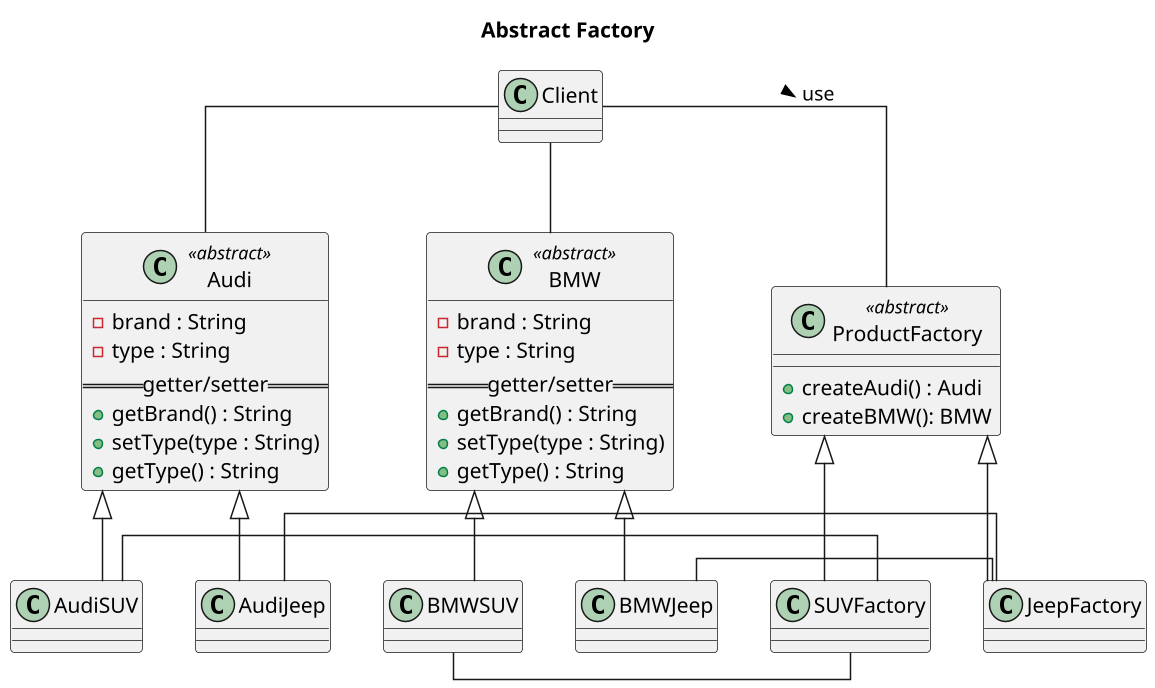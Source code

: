 @startuml
skinparam linetype ortho

title Abstract Factory
scale 1.5

Class Client

together {
    Class Audi <<abstract>> {
        - brand : String
        - type : String
        == getter/setter ==
        + getBrand() : String
        + setType(type : String)
        + getType() : String
    }
    Class AudiSUV extends Audi
    Class AudiJeep extends Audi
}

together {
    Class BMW <<abstract>> {
        - brand : String
        - type : String
        == getter/setter ==
        + getBrand() : String
        + setType(type : String)
        + getType() : String
    }
    Class BMWSUV extends BMW
    Class BMWJeep extends BMW
}

together {
    Class ProductFactory <<abstract>> {
        + createAudi() : Audi
        + createBMW(): BMW
    }
    Class SUVFactory extends ProductFactory
    Class JeepFactory extends ProductFactory
}

Client -- Audi
Client -- BMW
Client -- ProductFactory : use >

SUVFactory - AudiSUV
SUVFactory - BMWSUV

JeepFactory - AudiJeep
JeepFactory - BMWJeep

@enduml
